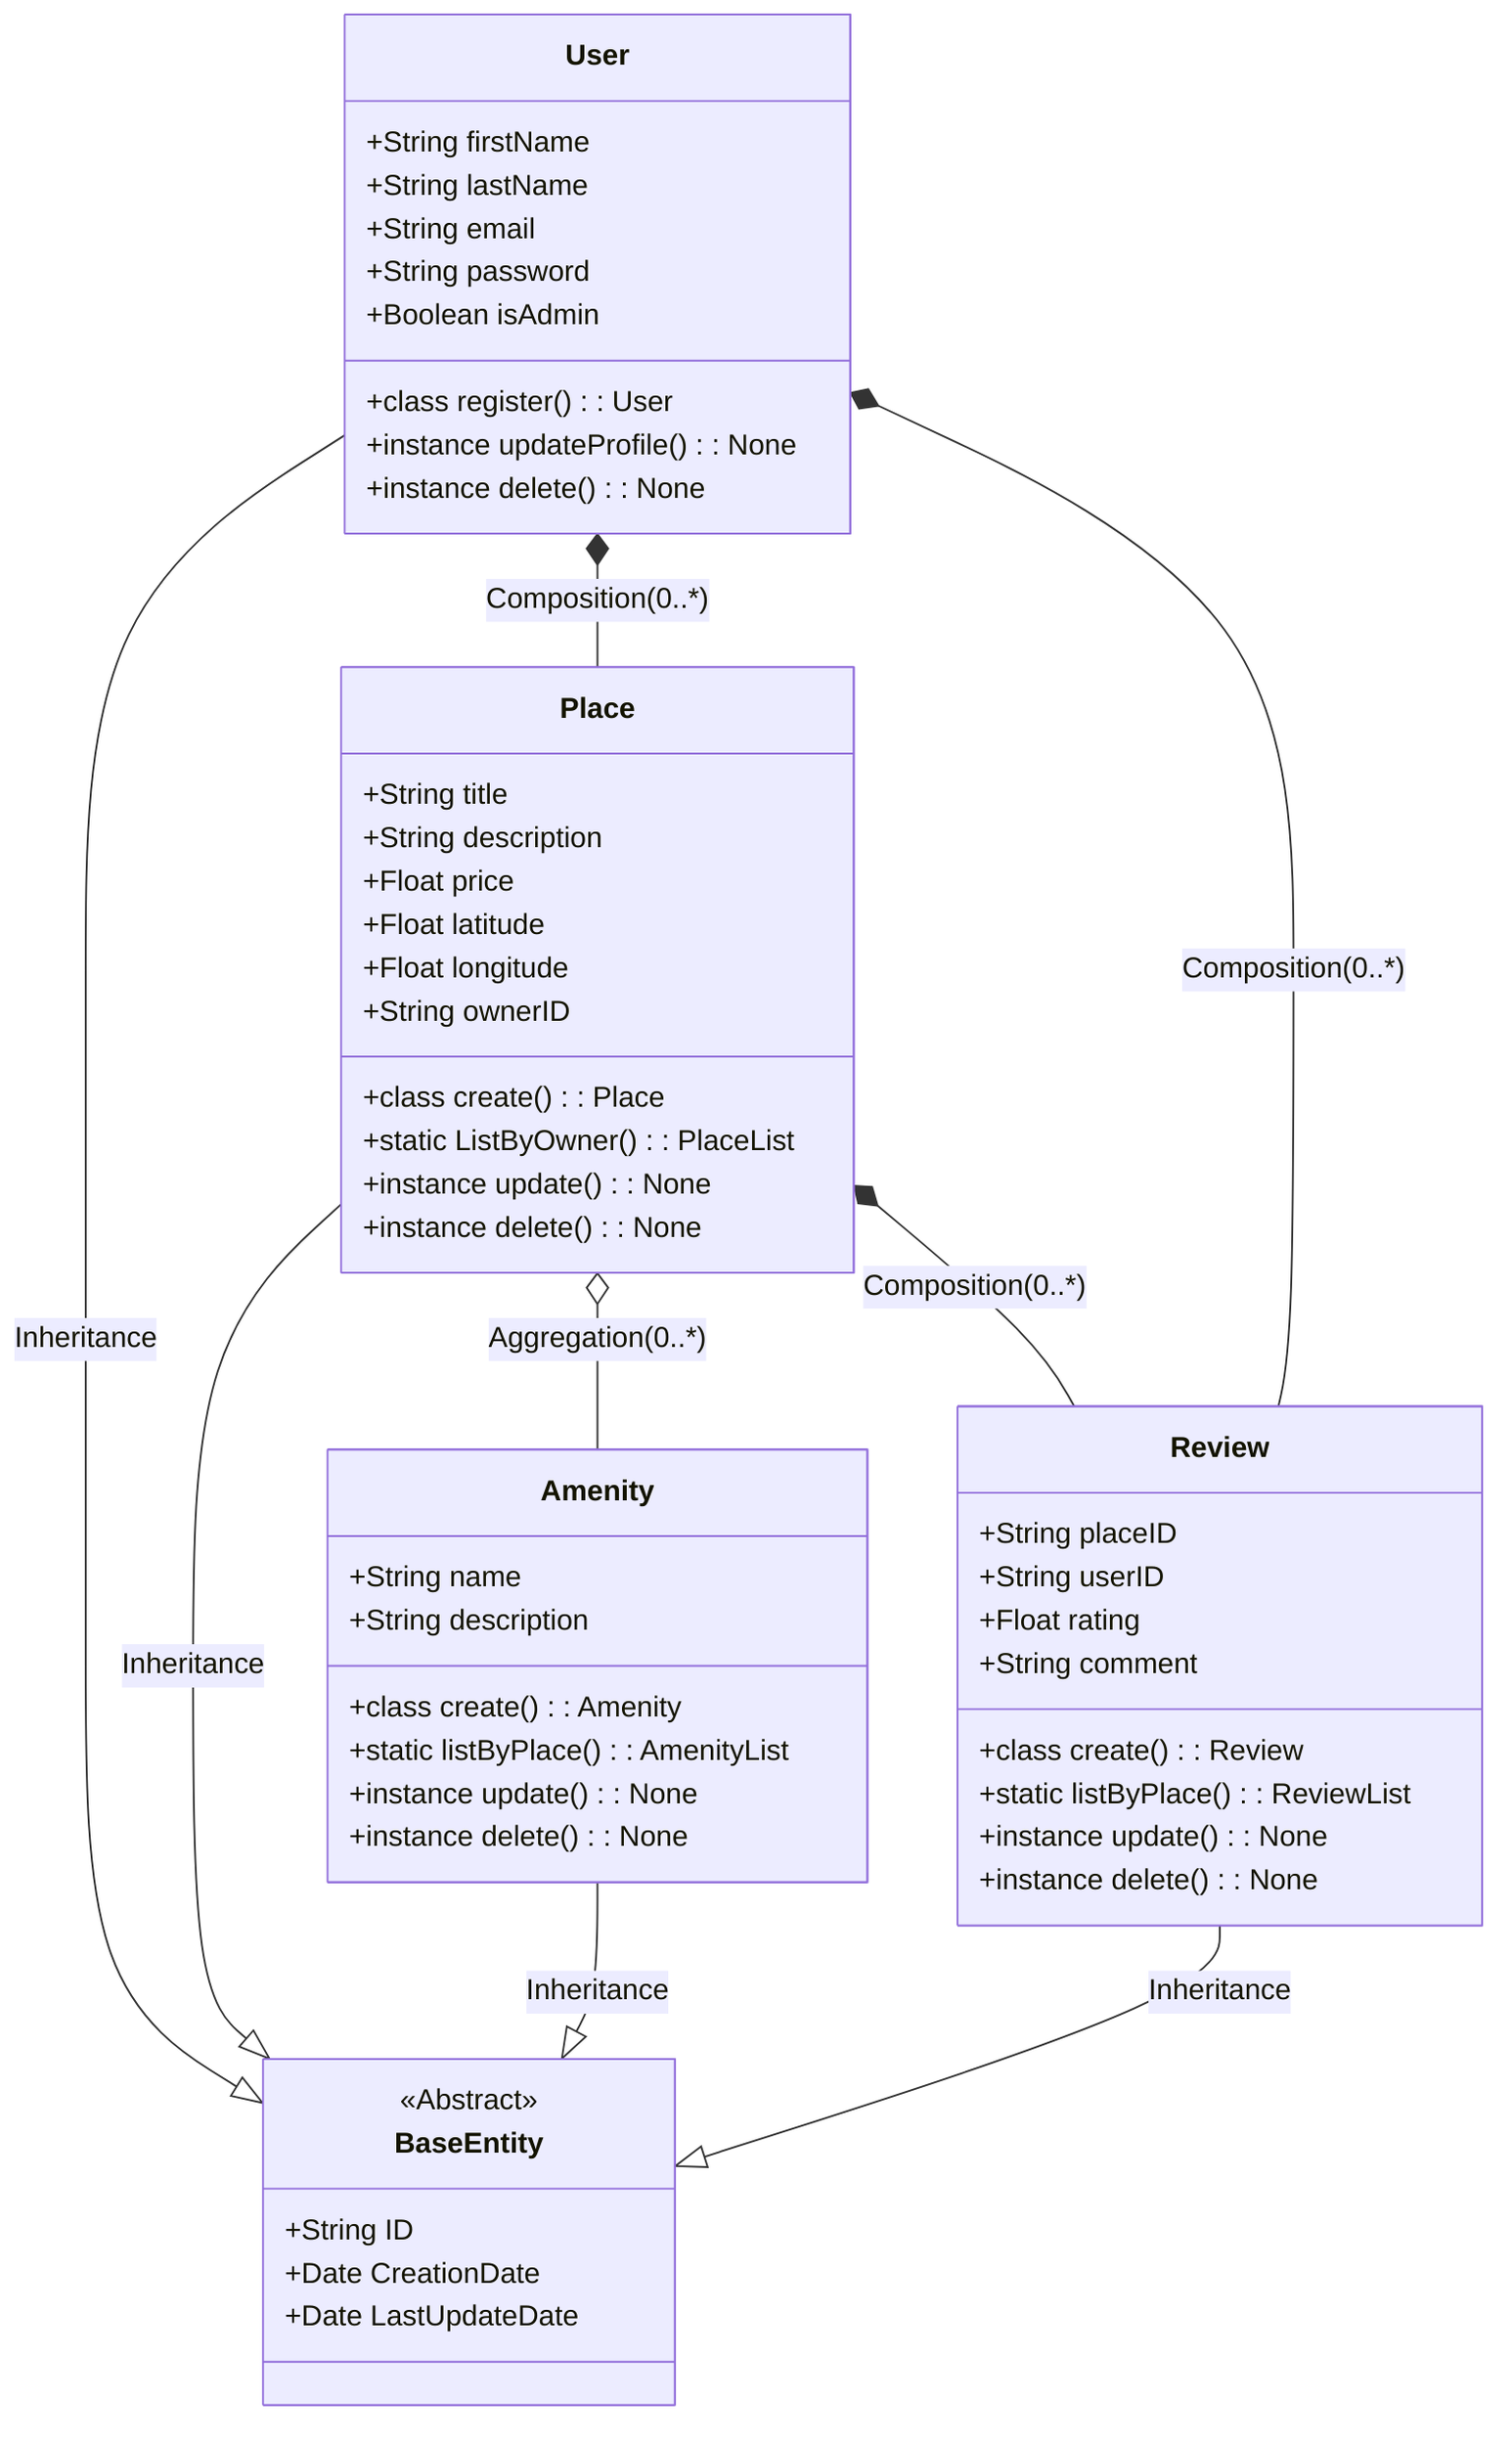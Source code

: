 classDiagram
class BaseEntity {
    <<Abstract>>
    +String ID
    +Date CreationDate
    +Date LastUpdateDate
}
class User {
    +String firstName
    +String lastName
    +String email
    +String password
    +Boolean isAdmin
    +class register(): User
    +instance updateProfile(): None
    +instance delete(): None
}
class Place {
    +String title
    +String description
    +Float price
    +Float latitude
    +Float longitude
    +String ownerID
    +class create(): Place
    +static ListByOwner(): PlaceList
    +instance update(): None
    +instance delete(): None
}
class Amenity {
    +String name
    +String description
    +class create(): Amenity
    +static listByPlace(): AmenityList
    +instance update(): None
    +instance delete(): None
}
class Review {
    +String placeID
    +String userID
    +Float rating
    +String comment
    +class create(): Review
    +static listByPlace(): ReviewList
    +instance update(): None
    +instance delete(): None
}
User --|> BaseEntity : Inheritance
Place --|> BaseEntity : Inheritance
Amenity --|> BaseEntity: Inheritance
Review --|> BaseEntity: Inheritance
User *--  Place : Composition(0..*)
Place o-- Amenity: Aggregation(0..*)
Place *-- Review: Composition(0..*)
User *-- Review: Composition(0..*)